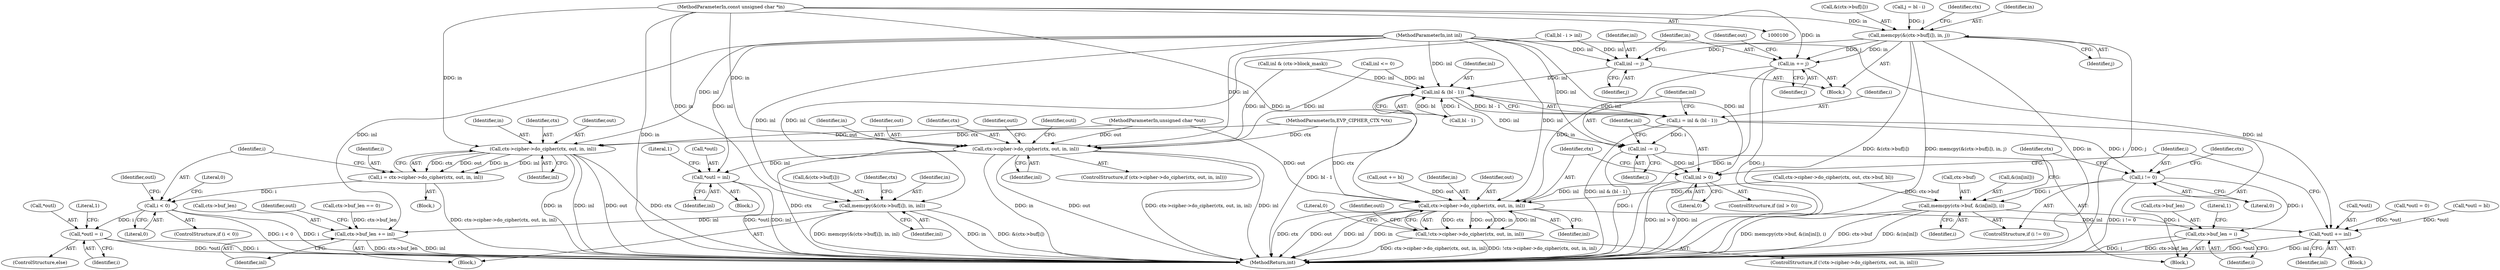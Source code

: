 digraph "0_openssl_3f3582139fbb259a1c3cbb0a25236500a409bf26@pointer" {
"1000104" [label="(MethodParameterIn,const unsigned char *in)"];
"1000121" [label="(Call,ctx->cipher->do_cipher(ctx, out, in, inl))"];
"1000119" [label="(Call,i = ctx->cipher->do_cipher(ctx, out, in, inl))"];
"1000127" [label="(Call,i < 0)"];
"1000133" [label="(Call,*outl = i)"];
"1000168" [label="(Call,ctx->cipher->do_cipher(ctx, out, in, inl))"];
"1000174" [label="(Call,*outl = inl)"];
"1000221" [label="(Call,memcpy(&(ctx->buf[i]), in, inl))"];
"1000230" [label="(Call,ctx->buf_len += inl)"];
"1000248" [label="(Call,memcpy(&(ctx->buf[i]), in, j))"];
"1000268" [label="(Call,inl -= j)"];
"1000288" [label="(Call,inl & (bl - 1))"];
"1000286" [label="(Call,i = inl & (bl - 1))"];
"1000293" [label="(Call,inl -= i)"];
"1000297" [label="(Call,inl > 0)"];
"1000303" [label="(Call,ctx->cipher->do_cipher(ctx, out, in, inl))"];
"1000302" [label="(Call,!ctx->cipher->do_cipher(ctx, out, in, inl))"];
"1000310" [label="(Call,*outl += inl)"];
"1000315" [label="(Call,i != 0)"];
"1000318" [label="(Call,memcpy(ctx->buf, &(in[inl]), i))"];
"1000327" [label="(Call,ctx->buf_len = i)"];
"1000271" [label="(Call,in += j)"];
"1000222" [label="(Call,&(ctx->buf[i]))"];
"1000273" [label="(Identifier,j)"];
"1000312" [label="(Identifier,outl)"];
"1000303" [label="(Call,ctx->cipher->do_cipher(ctx, out, in, inl))"];
"1000310" [label="(Call,*outl += inl)"];
"1000125" [label="(Identifier,inl)"];
"1000105" [label="(MethodParameterIn,int inl)"];
"1000327" [label="(Call,ctx->buf_len = i)"];
"1000302" [label="(Call,!ctx->cipher->do_cipher(ctx, out, in, inl))"];
"1000231" [label="(Call,ctx->buf_len)"];
"1000300" [label="(Block,)"];
"1000119" [label="(Call,i = ctx->cipher->do_cipher(ctx, out, in, inl))"];
"1000133" [label="(Call,*outl = i)"];
"1000134" [label="(Call,*outl)"];
"1000270" [label="(Identifier,j)"];
"1000309" [label="(Literal,0)"];
"1000140" [label="(Call,inl <= 0)"];
"1000128" [label="(Identifier,i)"];
"1000328" [label="(Call,ctx->buf_len)"];
"1000287" [label="(Identifier,i)"];
"1000172" [label="(Identifier,inl)"];
"1000271" [label="(Call,in += j)"];
"1000290" [label="(Call,bl - 1)"];
"1000311" [label="(Call,*outl)"];
"1000256" [label="(Identifier,j)"];
"1000230" [label="(Call,ctx->buf_len += inl)"];
"1000232" [label="(Identifier,ctx)"];
"1000132" [label="(ControlStructure,else)"];
"1000304" [label="(Identifier,ctx)"];
"1000314" [label="(ControlStructure,if (i != 0))"];
"1000293" [label="(Call,inl -= i)"];
"1000131" [label="(Literal,0)"];
"1000282" [label="(Call,*outl = 0)"];
"1000127" [label="(Call,i < 0)"];
"1000269" [label="(Identifier,inl)"];
"1000331" [label="(Identifier,i)"];
"1000121" [label="(Call,ctx->cipher->do_cipher(ctx, out, in, inl))"];
"1000255" [label="(Identifier,in)"];
"1000333" [label="(Literal,1)"];
"1000286" [label="(Call,i = inl & (bl - 1))"];
"1000320" [label="(Identifier,ctx)"];
"1000101" [label="(MethodParameterIn,EVP_CIPHER_CTX *ctx)"];
"1000318" [label="(Call,memcpy(ctx->buf, &(in[inl]), i))"];
"1000316" [label="(Identifier,i)"];
"1000289" [label="(Identifier,inl)"];
"1000322" [label="(Call,&(in[inl]))"];
"1000249" [label="(Call,&(ctx->buf[i]))"];
"1000274" [label="(Call,out += bl)"];
"1000135" [label="(Identifier,outl)"];
"1000294" [label="(Identifier,inl)"];
"1000215" [label="(Call,bl - i > inl)"];
"1000104" [label="(MethodParameterIn,const unsigned char *in)"];
"1000171" [label="(Identifier,in)"];
"1000243" [label="(Call,j = bl - i)"];
"1000288" [label="(Call,inl & (bl - 1))"];
"1000317" [label="(Literal,0)"];
"1000177" [label="(Identifier,inl)"];
"1000242" [label="(Block,)"];
"1000306" [label="(Identifier,in)"];
"1000168" [label="(Call,ctx->cipher->do_cipher(ctx, out, in, inl))"];
"1000248" [label="(Call,memcpy(&(ctx->buf[i]), in, j))"];
"1000170" [label="(Identifier,out)"];
"1000301" [label="(ControlStructure,if (!ctx->cipher->do_cipher(ctx, out, in, inl)))"];
"1000174" [label="(Call,*outl = inl)"];
"1000129" [label="(Literal,0)"];
"1000124" [label="(Identifier,in)"];
"1000138" [label="(Literal,1)"];
"1000272" [label="(Identifier,in)"];
"1000295" [label="(Identifier,i)"];
"1000329" [label="(Identifier,ctx)"];
"1000169" [label="(Identifier,ctx)"];
"1000298" [label="(Identifier,inl)"];
"1000176" [label="(Identifier,outl)"];
"1000299" [label="(Literal,0)"];
"1000120" [label="(Identifier,i)"];
"1000122" [label="(Identifier,ctx)"];
"1000305" [label="(Identifier,out)"];
"1000319" [label="(Call,ctx->buf)"];
"1000167" [label="(ControlStructure,if (ctx->cipher->do_cipher(ctx, out, in, inl)))"];
"1000296" [label="(ControlStructure,if (inl > 0))"];
"1000268" [label="(Call,inl -= j)"];
"1000307" [label="(Identifier,inl)"];
"1000220" [label="(Block,)"];
"1000313" [label="(Identifier,inl)"];
"1000123" [label="(Identifier,out)"];
"1000234" [label="(Identifier,inl)"];
"1000334" [label="(MethodReturn,int)"];
"1000136" [label="(Identifier,i)"];
"1000326" [label="(Identifier,i)"];
"1000126" [label="(ControlStructure,if (i < 0))"];
"1000184" [label="(Identifier,outl)"];
"1000221" [label="(Call,memcpy(&(ctx->buf[i]), in, inl))"];
"1000315" [label="(Call,i != 0)"];
"1000229" [label="(Identifier,inl)"];
"1000102" [label="(MethodParameterIn,unsigned char *out)"];
"1000228" [label="(Identifier,in)"];
"1000237" [label="(Identifier,outl)"];
"1000118" [label="(Block,)"];
"1000275" [label="(Identifier,out)"];
"1000173" [label="(Block,)"];
"1000259" [label="(Call,ctx->cipher->do_cipher(ctx, out, ctx->buf, bl))"];
"1000106" [label="(Block,)"];
"1000297" [label="(Call,inl > 0)"];
"1000179" [label="(Literal,1)"];
"1000160" [label="(Call,inl & (ctx->block_mask))"];
"1000175" [label="(Call,*outl)"];
"1000260" [label="(Identifier,ctx)"];
"1000154" [label="(Call,ctx->buf_len == 0)"];
"1000277" [label="(Call,*outl = bl)"];
"1000104" -> "1000100"  [label="AST: "];
"1000104" -> "1000334"  [label="DDG: in"];
"1000104" -> "1000121"  [label="DDG: in"];
"1000104" -> "1000168"  [label="DDG: in"];
"1000104" -> "1000221"  [label="DDG: in"];
"1000104" -> "1000248"  [label="DDG: in"];
"1000104" -> "1000271"  [label="DDG: in"];
"1000104" -> "1000303"  [label="DDG: in"];
"1000121" -> "1000119"  [label="AST: "];
"1000121" -> "1000125"  [label="CFG: "];
"1000122" -> "1000121"  [label="AST: "];
"1000123" -> "1000121"  [label="AST: "];
"1000124" -> "1000121"  [label="AST: "];
"1000125" -> "1000121"  [label="AST: "];
"1000119" -> "1000121"  [label="CFG: "];
"1000121" -> "1000334"  [label="DDG: in"];
"1000121" -> "1000334"  [label="DDG: inl"];
"1000121" -> "1000334"  [label="DDG: out"];
"1000121" -> "1000334"  [label="DDG: ctx"];
"1000121" -> "1000119"  [label="DDG: ctx"];
"1000121" -> "1000119"  [label="DDG: out"];
"1000121" -> "1000119"  [label="DDG: in"];
"1000121" -> "1000119"  [label="DDG: inl"];
"1000101" -> "1000121"  [label="DDG: ctx"];
"1000102" -> "1000121"  [label="DDG: out"];
"1000105" -> "1000121"  [label="DDG: inl"];
"1000119" -> "1000118"  [label="AST: "];
"1000120" -> "1000119"  [label="AST: "];
"1000128" -> "1000119"  [label="CFG: "];
"1000119" -> "1000334"  [label="DDG: ctx->cipher->do_cipher(ctx, out, in, inl)"];
"1000119" -> "1000127"  [label="DDG: i"];
"1000127" -> "1000126"  [label="AST: "];
"1000127" -> "1000129"  [label="CFG: "];
"1000128" -> "1000127"  [label="AST: "];
"1000129" -> "1000127"  [label="AST: "];
"1000131" -> "1000127"  [label="CFG: "];
"1000135" -> "1000127"  [label="CFG: "];
"1000127" -> "1000334"  [label="DDG: i < 0"];
"1000127" -> "1000334"  [label="DDG: i"];
"1000127" -> "1000133"  [label="DDG: i"];
"1000133" -> "1000132"  [label="AST: "];
"1000133" -> "1000136"  [label="CFG: "];
"1000134" -> "1000133"  [label="AST: "];
"1000136" -> "1000133"  [label="AST: "];
"1000138" -> "1000133"  [label="CFG: "];
"1000133" -> "1000334"  [label="DDG: *outl"];
"1000133" -> "1000334"  [label="DDG: i"];
"1000168" -> "1000167"  [label="AST: "];
"1000168" -> "1000172"  [label="CFG: "];
"1000169" -> "1000168"  [label="AST: "];
"1000170" -> "1000168"  [label="AST: "];
"1000171" -> "1000168"  [label="AST: "];
"1000172" -> "1000168"  [label="AST: "];
"1000176" -> "1000168"  [label="CFG: "];
"1000184" -> "1000168"  [label="CFG: "];
"1000168" -> "1000334"  [label="DDG: ctx->cipher->do_cipher(ctx, out, in, inl)"];
"1000168" -> "1000334"  [label="DDG: inl"];
"1000168" -> "1000334"  [label="DDG: ctx"];
"1000168" -> "1000334"  [label="DDG: in"];
"1000168" -> "1000334"  [label="DDG: out"];
"1000101" -> "1000168"  [label="DDG: ctx"];
"1000102" -> "1000168"  [label="DDG: out"];
"1000140" -> "1000168"  [label="DDG: inl"];
"1000160" -> "1000168"  [label="DDG: inl"];
"1000105" -> "1000168"  [label="DDG: inl"];
"1000168" -> "1000174"  [label="DDG: inl"];
"1000174" -> "1000173"  [label="AST: "];
"1000174" -> "1000177"  [label="CFG: "];
"1000175" -> "1000174"  [label="AST: "];
"1000177" -> "1000174"  [label="AST: "];
"1000179" -> "1000174"  [label="CFG: "];
"1000174" -> "1000334"  [label="DDG: inl"];
"1000174" -> "1000334"  [label="DDG: *outl"];
"1000105" -> "1000174"  [label="DDG: inl"];
"1000221" -> "1000220"  [label="AST: "];
"1000221" -> "1000229"  [label="CFG: "];
"1000222" -> "1000221"  [label="AST: "];
"1000228" -> "1000221"  [label="AST: "];
"1000229" -> "1000221"  [label="AST: "];
"1000232" -> "1000221"  [label="CFG: "];
"1000221" -> "1000334"  [label="DDG: memcpy(&(ctx->buf[i]), in, inl)"];
"1000221" -> "1000334"  [label="DDG: in"];
"1000221" -> "1000334"  [label="DDG: &(ctx->buf[i])"];
"1000215" -> "1000221"  [label="DDG: inl"];
"1000105" -> "1000221"  [label="DDG: inl"];
"1000221" -> "1000230"  [label="DDG: inl"];
"1000230" -> "1000220"  [label="AST: "];
"1000230" -> "1000234"  [label="CFG: "];
"1000231" -> "1000230"  [label="AST: "];
"1000234" -> "1000230"  [label="AST: "];
"1000237" -> "1000230"  [label="CFG: "];
"1000230" -> "1000334"  [label="DDG: ctx->buf_len"];
"1000230" -> "1000334"  [label="DDG: inl"];
"1000105" -> "1000230"  [label="DDG: inl"];
"1000154" -> "1000230"  [label="DDG: ctx->buf_len"];
"1000248" -> "1000242"  [label="AST: "];
"1000248" -> "1000256"  [label="CFG: "];
"1000249" -> "1000248"  [label="AST: "];
"1000255" -> "1000248"  [label="AST: "];
"1000256" -> "1000248"  [label="AST: "];
"1000260" -> "1000248"  [label="CFG: "];
"1000248" -> "1000334"  [label="DDG: memcpy(&(ctx->buf[i]), in, j)"];
"1000248" -> "1000334"  [label="DDG: in"];
"1000248" -> "1000334"  [label="DDG: j"];
"1000248" -> "1000334"  [label="DDG: &(ctx->buf[i])"];
"1000243" -> "1000248"  [label="DDG: j"];
"1000248" -> "1000268"  [label="DDG: j"];
"1000248" -> "1000271"  [label="DDG: j"];
"1000248" -> "1000271"  [label="DDG: in"];
"1000268" -> "1000242"  [label="AST: "];
"1000268" -> "1000270"  [label="CFG: "];
"1000269" -> "1000268"  [label="AST: "];
"1000270" -> "1000268"  [label="AST: "];
"1000272" -> "1000268"  [label="CFG: "];
"1000215" -> "1000268"  [label="DDG: inl"];
"1000105" -> "1000268"  [label="DDG: inl"];
"1000268" -> "1000288"  [label="DDG: inl"];
"1000288" -> "1000286"  [label="AST: "];
"1000288" -> "1000290"  [label="CFG: "];
"1000289" -> "1000288"  [label="AST: "];
"1000290" -> "1000288"  [label="AST: "];
"1000286" -> "1000288"  [label="CFG: "];
"1000288" -> "1000334"  [label="DDG: bl - 1"];
"1000288" -> "1000286"  [label="DDG: inl"];
"1000288" -> "1000286"  [label="DDG: bl - 1"];
"1000140" -> "1000288"  [label="DDG: inl"];
"1000160" -> "1000288"  [label="DDG: inl"];
"1000105" -> "1000288"  [label="DDG: inl"];
"1000290" -> "1000288"  [label="DDG: bl"];
"1000290" -> "1000288"  [label="DDG: 1"];
"1000288" -> "1000293"  [label="DDG: inl"];
"1000286" -> "1000106"  [label="AST: "];
"1000287" -> "1000286"  [label="AST: "];
"1000294" -> "1000286"  [label="CFG: "];
"1000286" -> "1000334"  [label="DDG: inl & (bl - 1)"];
"1000286" -> "1000293"  [label="DDG: i"];
"1000286" -> "1000315"  [label="DDG: i"];
"1000293" -> "1000106"  [label="AST: "];
"1000293" -> "1000295"  [label="CFG: "];
"1000294" -> "1000293"  [label="AST: "];
"1000295" -> "1000293"  [label="AST: "];
"1000298" -> "1000293"  [label="CFG: "];
"1000293" -> "1000334"  [label="DDG: i"];
"1000105" -> "1000293"  [label="DDG: inl"];
"1000293" -> "1000297"  [label="DDG: inl"];
"1000297" -> "1000296"  [label="AST: "];
"1000297" -> "1000299"  [label="CFG: "];
"1000298" -> "1000297"  [label="AST: "];
"1000299" -> "1000297"  [label="AST: "];
"1000304" -> "1000297"  [label="CFG: "];
"1000316" -> "1000297"  [label="CFG: "];
"1000297" -> "1000334"  [label="DDG: inl"];
"1000297" -> "1000334"  [label="DDG: inl > 0"];
"1000105" -> "1000297"  [label="DDG: inl"];
"1000297" -> "1000303"  [label="DDG: inl"];
"1000303" -> "1000302"  [label="AST: "];
"1000303" -> "1000307"  [label="CFG: "];
"1000304" -> "1000303"  [label="AST: "];
"1000305" -> "1000303"  [label="AST: "];
"1000306" -> "1000303"  [label="AST: "];
"1000307" -> "1000303"  [label="AST: "];
"1000302" -> "1000303"  [label="CFG: "];
"1000303" -> "1000334"  [label="DDG: ctx"];
"1000303" -> "1000334"  [label="DDG: out"];
"1000303" -> "1000334"  [label="DDG: inl"];
"1000303" -> "1000334"  [label="DDG: in"];
"1000303" -> "1000302"  [label="DDG: ctx"];
"1000303" -> "1000302"  [label="DDG: out"];
"1000303" -> "1000302"  [label="DDG: in"];
"1000303" -> "1000302"  [label="DDG: inl"];
"1000259" -> "1000303"  [label="DDG: ctx"];
"1000101" -> "1000303"  [label="DDG: ctx"];
"1000274" -> "1000303"  [label="DDG: out"];
"1000102" -> "1000303"  [label="DDG: out"];
"1000271" -> "1000303"  [label="DDG: in"];
"1000105" -> "1000303"  [label="DDG: inl"];
"1000303" -> "1000310"  [label="DDG: inl"];
"1000302" -> "1000301"  [label="AST: "];
"1000309" -> "1000302"  [label="CFG: "];
"1000312" -> "1000302"  [label="CFG: "];
"1000302" -> "1000334"  [label="DDG: ctx->cipher->do_cipher(ctx, out, in, inl)"];
"1000302" -> "1000334"  [label="DDG: !ctx->cipher->do_cipher(ctx, out, in, inl)"];
"1000310" -> "1000300"  [label="AST: "];
"1000310" -> "1000313"  [label="CFG: "];
"1000311" -> "1000310"  [label="AST: "];
"1000313" -> "1000310"  [label="AST: "];
"1000316" -> "1000310"  [label="CFG: "];
"1000310" -> "1000334"  [label="DDG: inl"];
"1000310" -> "1000334"  [label="DDG: *outl"];
"1000105" -> "1000310"  [label="DDG: inl"];
"1000277" -> "1000310"  [label="DDG: *outl"];
"1000282" -> "1000310"  [label="DDG: *outl"];
"1000315" -> "1000314"  [label="AST: "];
"1000315" -> "1000317"  [label="CFG: "];
"1000316" -> "1000315"  [label="AST: "];
"1000317" -> "1000315"  [label="AST: "];
"1000320" -> "1000315"  [label="CFG: "];
"1000329" -> "1000315"  [label="CFG: "];
"1000315" -> "1000334"  [label="DDG: i != 0"];
"1000315" -> "1000318"  [label="DDG: i"];
"1000315" -> "1000327"  [label="DDG: i"];
"1000318" -> "1000314"  [label="AST: "];
"1000318" -> "1000326"  [label="CFG: "];
"1000319" -> "1000318"  [label="AST: "];
"1000322" -> "1000318"  [label="AST: "];
"1000326" -> "1000318"  [label="AST: "];
"1000329" -> "1000318"  [label="CFG: "];
"1000318" -> "1000334"  [label="DDG: memcpy(ctx->buf, &(in[inl]), i)"];
"1000318" -> "1000334"  [label="DDG: ctx->buf"];
"1000318" -> "1000334"  [label="DDG: &(in[inl])"];
"1000259" -> "1000318"  [label="DDG: ctx->buf"];
"1000318" -> "1000327"  [label="DDG: i"];
"1000327" -> "1000106"  [label="AST: "];
"1000327" -> "1000331"  [label="CFG: "];
"1000328" -> "1000327"  [label="AST: "];
"1000331" -> "1000327"  [label="AST: "];
"1000333" -> "1000327"  [label="CFG: "];
"1000327" -> "1000334"  [label="DDG: ctx->buf_len"];
"1000327" -> "1000334"  [label="DDG: i"];
"1000271" -> "1000242"  [label="AST: "];
"1000271" -> "1000273"  [label="CFG: "];
"1000272" -> "1000271"  [label="AST: "];
"1000273" -> "1000271"  [label="AST: "];
"1000275" -> "1000271"  [label="CFG: "];
"1000271" -> "1000334"  [label="DDG: j"];
"1000271" -> "1000334"  [label="DDG: in"];
}

